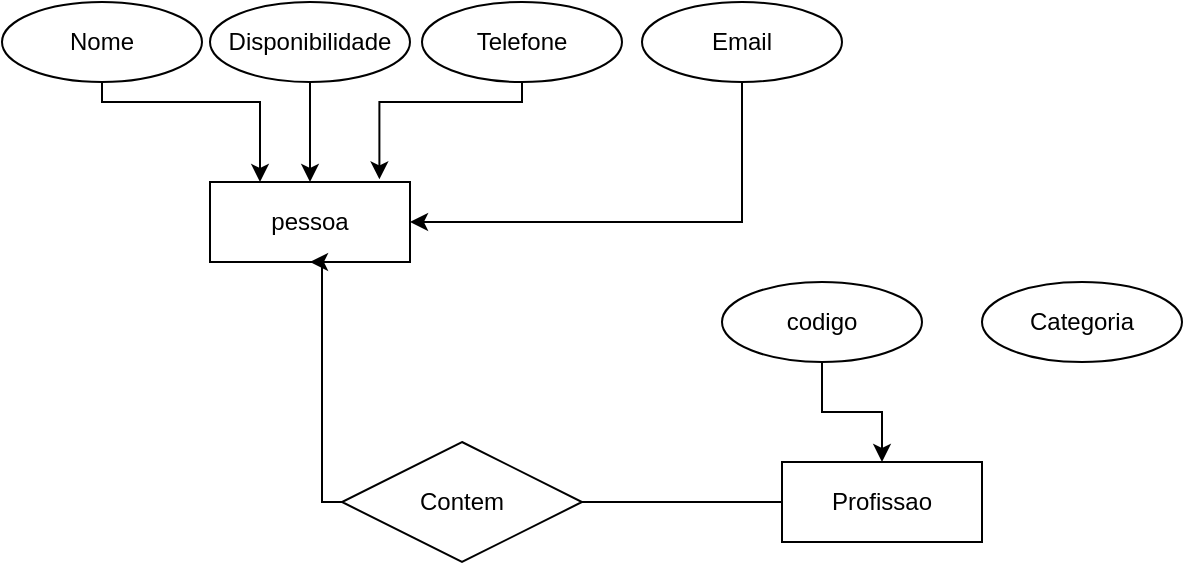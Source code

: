 <mxfile version="17.4.0" type="github">
  <diagram id="G2AK5n08yLlYUx8SR0p0" name="Page-1">
    <mxGraphModel dx="782" dy="436" grid="1" gridSize="10" guides="1" tooltips="1" connect="1" arrows="1" fold="1" page="1" pageScale="1" pageWidth="827" pageHeight="1169" math="0" shadow="0">
      <root>
        <mxCell id="0" />
        <mxCell id="1" parent="0" />
        <mxCell id="gyFJjzHGWzOjJJdtPNNk-1" value="&lt;font style=&quot;vertical-align: inherit&quot;&gt;&lt;font style=&quot;vertical-align: inherit&quot;&gt;&lt;font style=&quot;vertical-align: inherit&quot;&gt;&lt;font style=&quot;vertical-align: inherit&quot;&gt;pessoa&lt;/font&gt;&lt;/font&gt;&lt;/font&gt;&lt;/font&gt;" style="whiteSpace=wrap;html=1;align=center;" vertex="1" parent="1">
          <mxGeometry x="184" y="120" width="100" height="40" as="geometry" />
        </mxCell>
        <mxCell id="gyFJjzHGWzOjJJdtPNNk-12" style="edgeStyle=orthogonalEdgeStyle;rounded=0;orthogonalLoop=1;jettySize=auto;html=1;entryX=0.25;entryY=0;entryDx=0;entryDy=0;" edge="1" parent="1" source="gyFJjzHGWzOjJJdtPNNk-3" target="gyFJjzHGWzOjJJdtPNNk-1">
          <mxGeometry relative="1" as="geometry">
            <Array as="points">
              <mxPoint x="130" y="80" />
              <mxPoint x="209" y="80" />
            </Array>
          </mxGeometry>
        </mxCell>
        <mxCell id="gyFJjzHGWzOjJJdtPNNk-3" value="&lt;font style=&quot;vertical-align: inherit&quot;&gt;&lt;font style=&quot;vertical-align: inherit&quot;&gt;Nome&lt;/font&gt;&lt;/font&gt;" style="ellipse;whiteSpace=wrap;html=1;align=center;" vertex="1" parent="1">
          <mxGeometry x="80" y="30" width="100" height="40" as="geometry" />
        </mxCell>
        <mxCell id="gyFJjzHGWzOjJJdtPNNk-7" style="edgeStyle=orthogonalEdgeStyle;rounded=0;orthogonalLoop=1;jettySize=auto;html=1;entryX=0.5;entryY=0;entryDx=0;entryDy=0;" edge="1" parent="1" source="gyFJjzHGWzOjJJdtPNNk-5" target="gyFJjzHGWzOjJJdtPNNk-1">
          <mxGeometry relative="1" as="geometry" />
        </mxCell>
        <mxCell id="gyFJjzHGWzOjJJdtPNNk-5" value="&lt;font style=&quot;vertical-align: inherit&quot;&gt;&lt;font style=&quot;vertical-align: inherit&quot;&gt;&lt;font style=&quot;vertical-align: inherit&quot;&gt;&lt;font style=&quot;vertical-align: inherit&quot;&gt;&lt;font style=&quot;vertical-align: inherit&quot;&gt;&lt;font style=&quot;vertical-align: inherit&quot;&gt;Disponibilidade&lt;/font&gt;&lt;/font&gt;&lt;/font&gt;&lt;/font&gt;&lt;/font&gt;&lt;/font&gt;" style="ellipse;whiteSpace=wrap;html=1;align=center;" vertex="1" parent="1">
          <mxGeometry x="184" y="30" width="100" height="40" as="geometry" />
        </mxCell>
        <mxCell id="gyFJjzHGWzOjJJdtPNNk-11" style="edgeStyle=orthogonalEdgeStyle;rounded=0;orthogonalLoop=1;jettySize=auto;html=1;entryX=0.847;entryY=-0.033;entryDx=0;entryDy=0;entryPerimeter=0;" edge="1" parent="1" source="gyFJjzHGWzOjJJdtPNNk-6" target="gyFJjzHGWzOjJJdtPNNk-1">
          <mxGeometry relative="1" as="geometry">
            <Array as="points">
              <mxPoint x="340" y="80" />
              <mxPoint x="269" y="80" />
            </Array>
          </mxGeometry>
        </mxCell>
        <mxCell id="gyFJjzHGWzOjJJdtPNNk-6" value="&lt;font style=&quot;vertical-align: inherit&quot;&gt;&lt;font style=&quot;vertical-align: inherit&quot;&gt;Telefone&lt;/font&gt;&lt;/font&gt;" style="ellipse;whiteSpace=wrap;html=1;align=center;" vertex="1" parent="1">
          <mxGeometry x="290" y="30" width="100" height="40" as="geometry" />
        </mxCell>
        <mxCell id="gyFJjzHGWzOjJJdtPNNk-18" style="edgeStyle=orthogonalEdgeStyle;rounded=0;orthogonalLoop=1;jettySize=auto;html=1;entryX=0.5;entryY=1;entryDx=0;entryDy=0;" edge="1" parent="1" source="gyFJjzHGWzOjJJdtPNNk-13" target="gyFJjzHGWzOjJJdtPNNk-1">
          <mxGeometry relative="1" as="geometry">
            <mxPoint x="240" y="170" as="targetPoint" />
            <Array as="points">
              <mxPoint x="240" y="280" />
              <mxPoint x="240" y="160" />
            </Array>
          </mxGeometry>
        </mxCell>
        <mxCell id="gyFJjzHGWzOjJJdtPNNk-13" value="&lt;font style=&quot;vertical-align: inherit&quot;&gt;&lt;font style=&quot;vertical-align: inherit&quot;&gt;Profissao&lt;/font&gt;&lt;/font&gt;" style="whiteSpace=wrap;html=1;align=center;" vertex="1" parent="1">
          <mxGeometry x="470" y="260" width="100" height="40" as="geometry" />
        </mxCell>
        <mxCell id="gyFJjzHGWzOjJJdtPNNk-20" style="edgeStyle=orthogonalEdgeStyle;rounded=0;orthogonalLoop=1;jettySize=auto;html=1;" edge="1" parent="1" source="gyFJjzHGWzOjJJdtPNNk-14" target="gyFJjzHGWzOjJJdtPNNk-13">
          <mxGeometry relative="1" as="geometry" />
        </mxCell>
        <mxCell id="gyFJjzHGWzOjJJdtPNNk-14" value="&lt;font style=&quot;vertical-align: inherit&quot;&gt;&lt;font style=&quot;vertical-align: inherit&quot;&gt;codigo&lt;/font&gt;&lt;/font&gt;" style="ellipse;whiteSpace=wrap;html=1;align=center;" vertex="1" parent="1">
          <mxGeometry x="440" y="170" width="100" height="40" as="geometry" />
        </mxCell>
        <mxCell id="gyFJjzHGWzOjJJdtPNNk-16" style="edgeStyle=orthogonalEdgeStyle;rounded=0;orthogonalLoop=1;jettySize=auto;html=1;entryX=1;entryY=0.5;entryDx=0;entryDy=0;" edge="1" parent="1" source="gyFJjzHGWzOjJJdtPNNk-15" target="gyFJjzHGWzOjJJdtPNNk-1">
          <mxGeometry relative="1" as="geometry">
            <Array as="points">
              <mxPoint x="450" y="140" />
            </Array>
          </mxGeometry>
        </mxCell>
        <mxCell id="gyFJjzHGWzOjJJdtPNNk-15" value="&lt;font style=&quot;vertical-align: inherit&quot;&gt;&lt;font style=&quot;vertical-align: inherit&quot;&gt;&lt;font style=&quot;vertical-align: inherit&quot;&gt;&lt;font style=&quot;vertical-align: inherit&quot;&gt;Email&lt;/font&gt;&lt;/font&gt;&lt;/font&gt;&lt;/font&gt;" style="ellipse;whiteSpace=wrap;html=1;align=center;" vertex="1" parent="1">
          <mxGeometry x="400" y="30" width="100" height="40" as="geometry" />
        </mxCell>
        <mxCell id="gyFJjzHGWzOjJJdtPNNk-17" value="&lt;font style=&quot;vertical-align: inherit&quot;&gt;&lt;font style=&quot;vertical-align: inherit&quot;&gt;Categoria&lt;/font&gt;&lt;/font&gt;" style="ellipse;whiteSpace=wrap;html=1;align=center;" vertex="1" parent="1">
          <mxGeometry x="570" y="170" width="100" height="40" as="geometry" />
        </mxCell>
        <mxCell id="gyFJjzHGWzOjJJdtPNNk-19" value="&lt;font style=&quot;vertical-align: inherit&quot;&gt;&lt;font style=&quot;vertical-align: inherit&quot;&gt;Contem&lt;/font&gt;&lt;/font&gt;" style="shape=rhombus;perimeter=rhombusPerimeter;whiteSpace=wrap;html=1;align=center;" vertex="1" parent="1">
          <mxGeometry x="250" y="250" width="120" height="60" as="geometry" />
        </mxCell>
      </root>
    </mxGraphModel>
  </diagram>
</mxfile>
